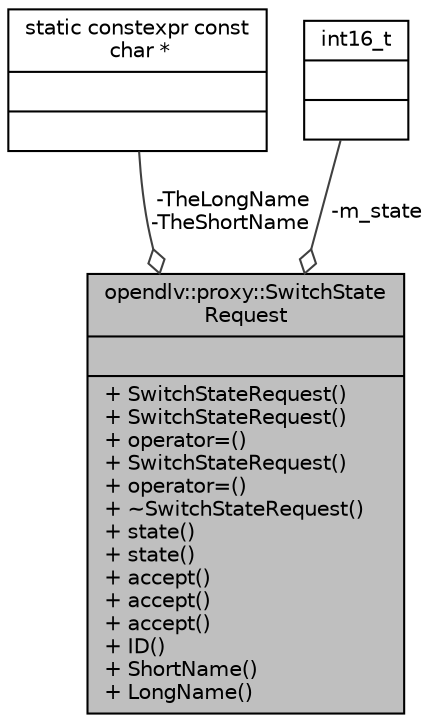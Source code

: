 digraph "opendlv::proxy::SwitchStateRequest"
{
 // LATEX_PDF_SIZE
  edge [fontname="Helvetica",fontsize="10",labelfontname="Helvetica",labelfontsize="10"];
  node [fontname="Helvetica",fontsize="10",shape=record];
  Node1 [label="{opendlv::proxy::SwitchState\lRequest\n||+ SwitchStateRequest()\l+ SwitchStateRequest()\l+ operator=()\l+ SwitchStateRequest()\l+ operator=()\l+ ~SwitchStateRequest()\l+ state()\l+ state()\l+ accept()\l+ accept()\l+ accept()\l+ ID()\l+ ShortName()\l+ LongName()\l}",height=0.2,width=0.4,color="black", fillcolor="grey75", style="filled", fontcolor="black",tooltip=" "];
  Node2 -> Node1 [color="grey25",fontsize="10",style="solid",label=" -TheLongName\n-TheShortName" ,arrowhead="odiamond",fontname="Helvetica"];
  Node2 [label="{static constexpr const\l char *\n||}",height=0.2,width=0.4,color="black", fillcolor="white", style="filled",tooltip=" "];
  Node3 -> Node1 [color="grey25",fontsize="10",style="solid",label=" -m_state" ,arrowhead="odiamond",fontname="Helvetica"];
  Node3 [label="{int16_t\n||}",height=0.2,width=0.4,color="black", fillcolor="white", style="filled",tooltip=" "];
}
